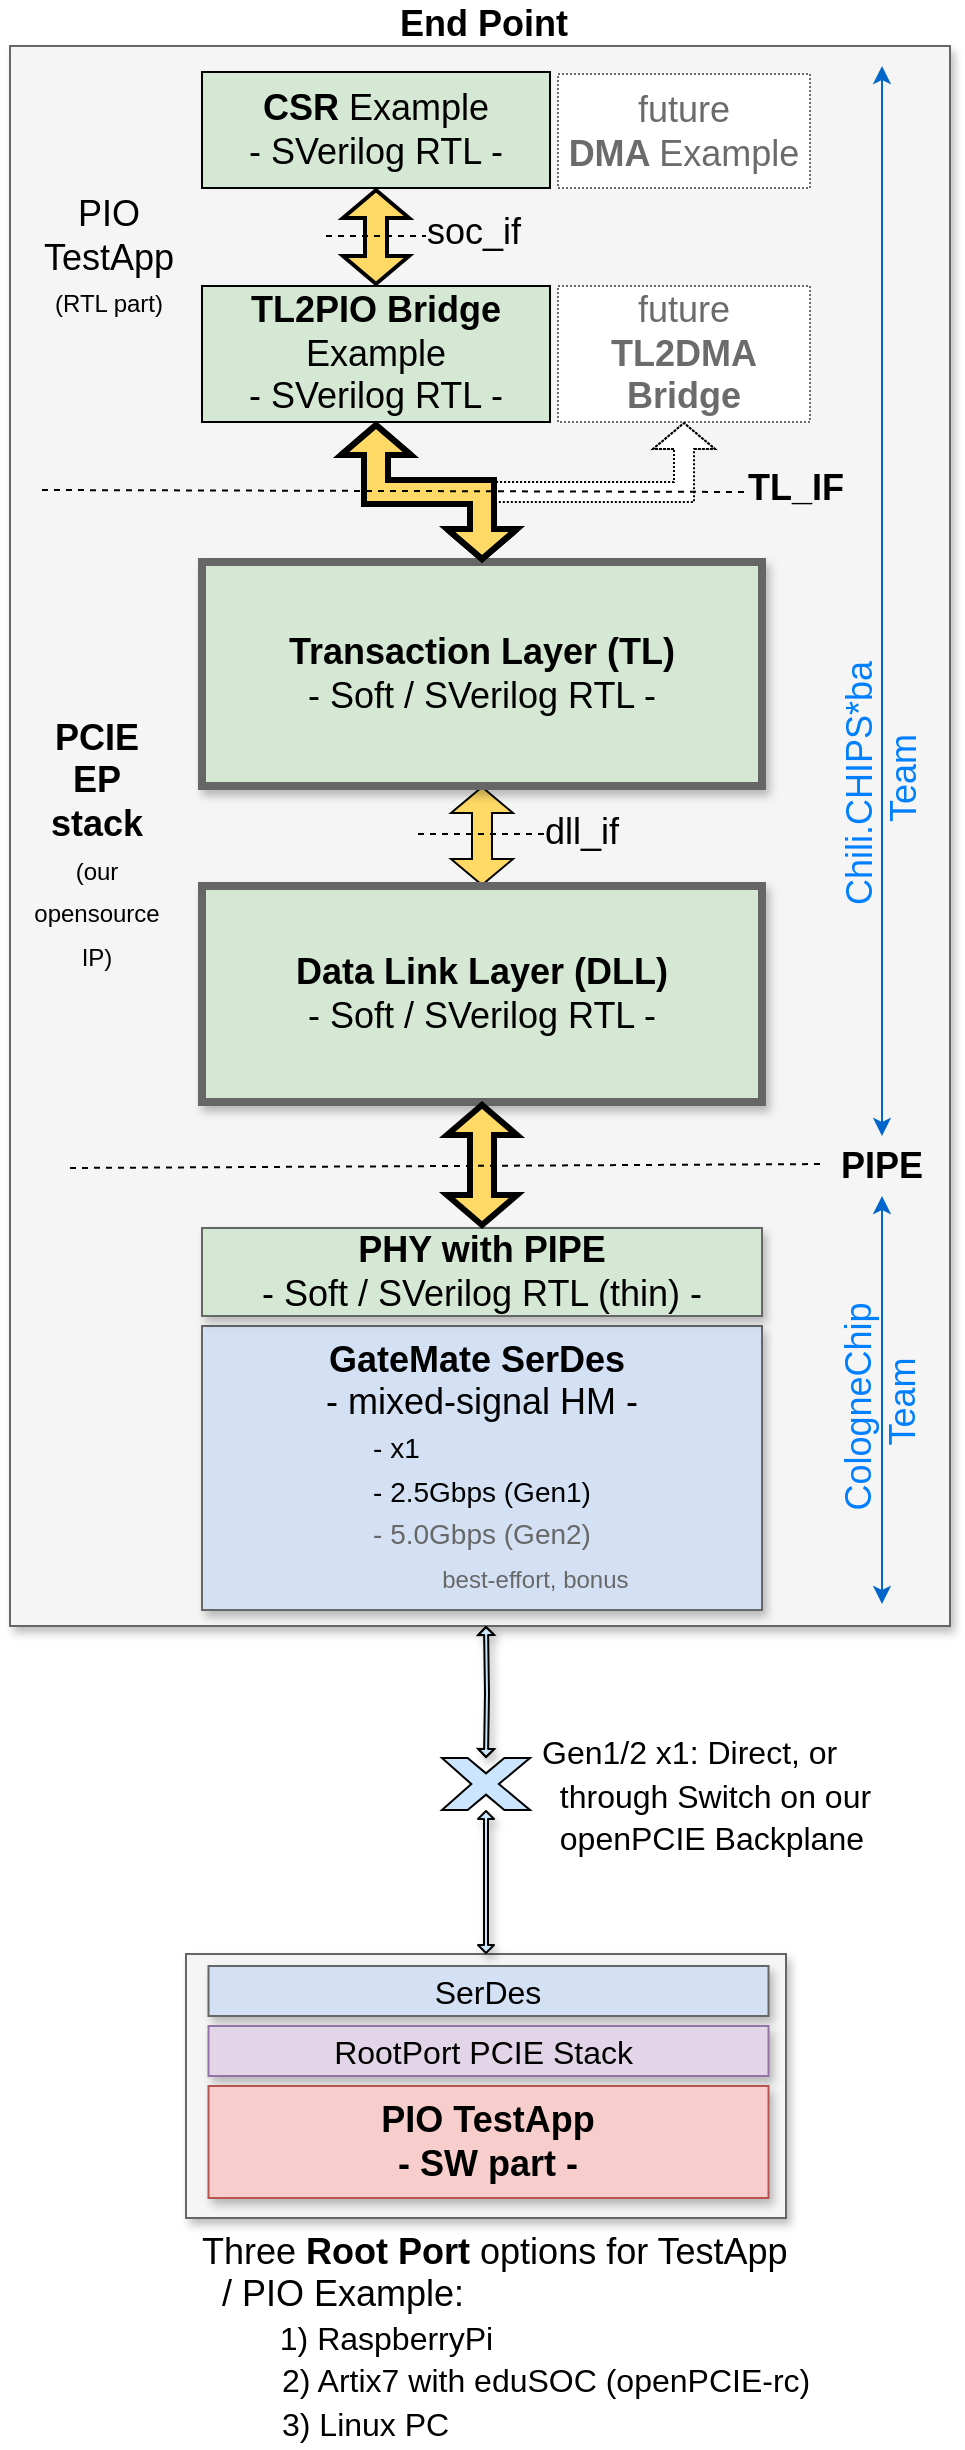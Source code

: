 <mxfile version="28.1.2">
  <diagram name="pcie-ep-top-stack" id="iVADKCF5TQAQzMJhJC40">
    <mxGraphModel dx="1288" dy="1110" grid="1" gridSize="10" guides="1" tooltips="1" connect="1" arrows="1" fold="1" page="1" pageScale="1.5" pageWidth="1169" pageHeight="826" background="none" math="0" shadow="0">
      <root>
        <mxCell id="AeBB8-sio0Yl_H-ksZP_-0" style=";html=1;" />
        <mxCell id="AeBB8-sio0Yl_H-ksZP_-1" style=";html=1;" parent="AeBB8-sio0Yl_H-ksZP_-0" />
        <mxCell id="LsGX81n7NlMfj71uOgEh-21" value="" style="whiteSpace=wrap;html=1;shadow=1;fontSize=18;fillColor=#f5f5f5;strokeColor=#666666;fontColor=#333333;" parent="AeBB8-sio0Yl_H-ksZP_-1" vertex="1">
          <mxGeometry x="114" y="987" width="300" height="132" as="geometry" />
        </mxCell>
        <mxCell id="Jr1wNBjs-3OzKCK7sR3b-0" value="" style="whiteSpace=wrap;html=1;shadow=1;fontSize=18;fillColor=#f5f5f5;strokeColor=#666666;fontColor=#333333;" parent="AeBB8-sio0Yl_H-ksZP_-1" vertex="1">
          <mxGeometry x="26" y="33" width="470" height="790" as="geometry" />
        </mxCell>
        <mxCell id="0kSYVy-Y1JwLHe2bQv9W-3" style="edgeStyle=orthogonalEdgeStyle;rounded=0;orthogonalLoop=1;jettySize=auto;html=1;exitX=0.25;exitY=0;exitDx=0;exitDy=0;entryX=0.25;entryY=1;entryDx=0;entryDy=0;dashed=1;endArrow=none;endFill=0;shape=flexArrow;endSize=3;startSize=3;fillColor=#FFD966;" parent="AeBB8-sio0Yl_H-ksZP_-1" edge="1">
          <mxGeometry relative="1" as="geometry">
            <mxPoint x="265" y="410" as="targetPoint" />
          </mxGeometry>
        </mxCell>
        <mxCell id="0kSYVy-Y1JwLHe2bQv9W-4" style="edgeStyle=orthogonalEdgeStyle;rounded=0;orthogonalLoop=1;jettySize=auto;html=1;exitX=0.75;exitY=0;exitDx=0;exitDy=0;entryX=0.75;entryY=1;entryDx=0;entryDy=0;shape=flexArrow;endSize=3;startSize=3;fillColor=#A680B8;" parent="AeBB8-sio0Yl_H-ksZP_-1" edge="1">
          <mxGeometry relative="1" as="geometry">
            <mxPoint x="335" y="410" as="targetPoint" />
          </mxGeometry>
        </mxCell>
        <mxCell id="0kSYVy-Y1JwLHe2bQv9W-9" style="edgeStyle=orthogonalEdgeStyle;rounded=0;orthogonalLoop=1;jettySize=auto;html=1;exitX=0.25;exitY=1;exitDx=0;exitDy=0;entryX=0.25;entryY=0;entryDx=0;entryDy=0;shape=flexArrow;endSize=3;startSize=3;fillColor=#A680B8;" parent="AeBB8-sio0Yl_H-ksZP_-1" edge="1">
          <mxGeometry relative="1" as="geometry">
            <mxPoint x="435" y="350" as="targetPoint" />
          </mxGeometry>
        </mxCell>
        <mxCell id="0kSYVy-Y1JwLHe2bQv9W-10" style="edgeStyle=orthogonalEdgeStyle;rounded=0;orthogonalLoop=1;jettySize=auto;html=1;exitX=0.75;exitY=1;exitDx=0;exitDy=0;entryX=0.75;entryY=0;entryDx=0;entryDy=0;dashed=1;endArrow=none;endFill=0;shape=flexArrow;endSize=3;startSize=3;fillColor=#FFD966;" parent="AeBB8-sio0Yl_H-ksZP_-1" edge="1">
          <mxGeometry relative="1" as="geometry">
            <mxPoint x="505" y="350" as="targetPoint" />
          </mxGeometry>
        </mxCell>
        <mxCell id="0kSYVy-Y1JwLHe2bQv9W-11" style="edgeStyle=orthogonalEdgeStyle;rounded=0;orthogonalLoop=1;jettySize=auto;html=1;exitX=0.25;exitY=1;exitDx=0;exitDy=0;entryX=0.25;entryY=0;entryDx=0;entryDy=0;shape=flexArrow;endSize=3;startSize=3;fillColor=#A680B8;" parent="AeBB8-sio0Yl_H-ksZP_-1" edge="1">
          <mxGeometry relative="1" as="geometry">
            <mxPoint x="435" y="440" as="targetPoint" />
          </mxGeometry>
        </mxCell>
        <mxCell id="0kSYVy-Y1JwLHe2bQv9W-12" style="edgeStyle=orthogonalEdgeStyle;rounded=0;orthogonalLoop=1;jettySize=auto;html=1;exitX=0.75;exitY=1;exitDx=0;exitDy=0;entryX=0.75;entryY=0;entryDx=0;entryDy=0;dashed=1;endArrow=none;endFill=0;shape=flexArrow;endSize=3;startSize=3;fillColor=#FFD966;" parent="AeBB8-sio0Yl_H-ksZP_-1" edge="1">
          <mxGeometry relative="1" as="geometry">
            <mxPoint x="505" y="440" as="targetPoint" />
          </mxGeometry>
        </mxCell>
        <mxCell id="0kSYVy-Y1JwLHe2bQv9W-5" style="edgeStyle=orthogonalEdgeStyle;rounded=0;orthogonalLoop=1;jettySize=auto;html=1;exitX=0.25;exitY=0;exitDx=0;exitDy=0;entryX=0.25;entryY=1;entryDx=0;entryDy=0;dashed=1;endArrow=none;endFill=0;shape=flexArrow;fillColor=#FFD966;" parent="AeBB8-sio0Yl_H-ksZP_-1" edge="1">
          <mxGeometry relative="1" as="geometry">
            <mxPoint x="265" y="320" as="targetPoint" />
          </mxGeometry>
        </mxCell>
        <mxCell id="0kSYVy-Y1JwLHe2bQv9W-6" style="edgeStyle=orthogonalEdgeStyle;rounded=0;orthogonalLoop=1;jettySize=auto;html=1;exitX=0.75;exitY=0;exitDx=0;exitDy=0;entryX=0.75;entryY=1;entryDx=0;entryDy=0;shape=flexArrow;endSize=3;startSize=3;fillColor=#A680B8;" parent="AeBB8-sio0Yl_H-ksZP_-1" edge="1">
          <mxGeometry relative="1" as="geometry">
            <mxPoint x="335" y="320" as="targetPoint" />
          </mxGeometry>
        </mxCell>
        <mxCell id="0kSYVy-Y1JwLHe2bQv9W-7" style="edgeStyle=orthogonalEdgeStyle;rounded=0;orthogonalLoop=1;jettySize=auto;html=1;exitX=1;exitY=0.25;exitDx=0;exitDy=0;entryX=0;entryY=0.25;entryDx=0;entryDy=0;dashed=1;shape=flexArrow;endSize=3;startSize=3;fillColor=#FFD966;" parent="AeBB8-sio0Yl_H-ksZP_-1" edge="1">
          <mxGeometry relative="1" as="geometry">
            <mxPoint x="370" y="275" as="sourcePoint" />
          </mxGeometry>
        </mxCell>
        <mxCell id="0kSYVy-Y1JwLHe2bQv9W-8" style="edgeStyle=orthogonalEdgeStyle;rounded=0;orthogonalLoop=1;jettySize=auto;html=1;exitX=1;exitY=0.75;exitDx=0;exitDy=0;entryX=0;entryY=0.75;entryDx=0;entryDy=0;shape=flexArrow;endSize=3;startSize=3;fillColor=#A680B8;" parent="AeBB8-sio0Yl_H-ksZP_-1" edge="1">
          <mxGeometry relative="1" as="geometry">
            <mxPoint x="370" y="305" as="sourcePoint" />
          </mxGeometry>
        </mxCell>
        <mxCell id="UBBNeBkAg1hyHC5WGzaB-0" value="&lt;b&gt;PCIE&lt;/b&gt;&lt;div&gt;&lt;b&gt;EP stack&lt;/b&gt;&lt;/div&gt;&lt;div&gt;&lt;span style=&quot;font-size: 12px; background-color: transparent; color: light-dark(rgb(0, 0, 0), rgb(255, 255, 255));&quot;&gt;(our opensource IP)&lt;/span&gt;&lt;/div&gt;" style="text;html=1;align=center;verticalAlign=middle;whiteSpace=wrap;rounded=0;fontSize=18;" parent="AeBB8-sio0Yl_H-ksZP_-1" vertex="1">
          <mxGeometry x="38" y="363" width="63" height="140" as="geometry" />
        </mxCell>
        <mxCell id="0kSYVy-Y1JwLHe2bQv9W-13" style="edgeStyle=orthogonalEdgeStyle;rounded=0;orthogonalLoop=1;jettySize=auto;html=1;exitX=0.5;exitY=1;exitDx=0;exitDy=0;shape=flexArrow;endSize=4;startSize=4;fillColor=#FFD966;startArrow=block;" parent="AeBB8-sio0Yl_H-ksZP_-1" source="FPzUiwhHF7_pBEXh611t-2" target="X933TCw_-QwqKFYSolv7-0" edge="1">
          <mxGeometry relative="1" as="geometry">
            <mxPoint x="522" y="486" as="sourcePoint" />
            <mxPoint x="552.98" y="486.12" as="targetPoint" />
          </mxGeometry>
        </mxCell>
        <mxCell id="FPzUiwhHF7_pBEXh611t-2" value="&lt;b&gt;Transaction Layer (TL)&lt;/b&gt;&lt;br&gt;- Soft / SVerilog RTL -" style="whiteSpace=wrap;html=1;shadow=1;fontSize=18;fillColor=#D5E8D4;strokeColor=#666666;strokeWidth=4;" parent="AeBB8-sio0Yl_H-ksZP_-1" vertex="1">
          <mxGeometry x="122" y="291" width="280" height="112" as="geometry" />
        </mxCell>
        <mxCell id="FPzUiwhHF7_pBEXh611t-0" value="&lt;div style=&quot;&quot;&gt;&lt;span style=&quot;background-color: transparent; color: light-dark(rgb(0, 0, 0), rgb(255, 255, 255));&quot;&gt;&lt;b&gt;GateMate SerDes&amp;nbsp;&lt;/b&gt;&lt;br&gt;- mixed-signal HM -&lt;/span&gt;&lt;/div&gt;&lt;div&gt;&lt;font style=&quot;font-size: 14px;&quot;&gt;- x1&amp;nbsp; &amp;nbsp; &amp;nbsp; &amp;nbsp; &amp;nbsp; &amp;nbsp; &amp;nbsp; &amp;nbsp; &amp;nbsp; &amp;nbsp; &amp;nbsp;&amp;nbsp;&lt;br&gt;- 2.5Gbps (Gen1)&lt;/font&gt;&lt;/div&gt;&lt;div&gt;&lt;font style=&quot;font-size: 14px; color: rgb(104, 104, 104);&quot;&gt;- 5.0Gbps (Gen2)&lt;/font&gt;&lt;/div&gt;&lt;div&gt;&lt;font style=&quot;color: rgb(104, 104, 104);&quot;&gt;&lt;font style=&quot;font-size: 14px;&quot;&gt;&amp;nbsp; &amp;nbsp; &amp;nbsp; &amp;nbsp; &amp;nbsp; &amp;nbsp; &lt;/font&gt;&lt;font style=&quot;font-size: 12px;&quot;&gt;&amp;nbsp; best-effort, bonus&lt;/font&gt;&lt;/font&gt;&lt;/div&gt;" style="whiteSpace=wrap;html=1;shadow=1;fontSize=18;fillColor=#D4E1F5;strokeColor=#666666;align=center;" parent="AeBB8-sio0Yl_H-ksZP_-1" vertex="1">
          <mxGeometry x="122" y="673" width="280" height="142" as="geometry" />
        </mxCell>
        <mxCell id="cCnOBG8AQMa66YPJWPuT-0" value="&lt;b&gt;TL2PIO Bridge&lt;/b&gt; Example&lt;br&gt;- SVerilog RTL -" style="whiteSpace=wrap;html=1;shadow=0;fontSize=18;fillColor=#D5E8D4;strokeColor=default;" parent="AeBB8-sio0Yl_H-ksZP_-1" vertex="1">
          <mxGeometry x="122" y="153" width="174" height="68" as="geometry" />
        </mxCell>
        <mxCell id="X933TCw_-QwqKFYSolv7-0" value="&lt;b&gt;Data Link Layer (DLL)&lt;/b&gt;&lt;br&gt;- Soft / SVerilog RTL -" style="whiteSpace=wrap;html=1;shadow=1;fontSize=18;fillColor=#D5E8D4;strokeColor=#666666;strokeWidth=4;" parent="AeBB8-sio0Yl_H-ksZP_-1" vertex="1">
          <mxGeometry x="122" y="453" width="280" height="108" as="geometry" />
        </mxCell>
        <mxCell id="X933TCw_-QwqKFYSolv7-5" value="&lt;b&gt;PHY with PIPE&lt;/b&gt;&lt;br&gt;- Soft / SVerilog RTL (thin) -" style="whiteSpace=wrap;html=1;shadow=1;fontSize=18;fillColor=#D5E8D4;strokeColor=#666666;" parent="AeBB8-sio0Yl_H-ksZP_-1" vertex="1">
          <mxGeometry x="122" y="624" width="280" height="44" as="geometry" />
        </mxCell>
        <mxCell id="X933TCw_-QwqKFYSolv7-6" style="edgeStyle=orthogonalEdgeStyle;rounded=0;orthogonalLoop=1;jettySize=auto;html=1;exitX=0.5;exitY=1;exitDx=0;exitDy=0;shape=flexArrow;endSize=4;startSize=4;fillColor=#FFD966;entryX=0.5;entryY=0;entryDx=0;entryDy=0;startArrow=block;strokeWidth=3;" parent="AeBB8-sio0Yl_H-ksZP_-1" source="X933TCw_-QwqKFYSolv7-0" target="X933TCw_-QwqKFYSolv7-5" edge="1">
          <mxGeometry relative="1" as="geometry">
            <mxPoint x="262" y="561" as="sourcePoint" />
            <mxPoint x="262" y="591" as="targetPoint" />
          </mxGeometry>
        </mxCell>
        <mxCell id="X933TCw_-QwqKFYSolv7-8" value="" style="endArrow=none;dashed=1;html=1;rounded=0;" parent="AeBB8-sio0Yl_H-ksZP_-1" edge="1">
          <mxGeometry width="50" height="50" relative="1" as="geometry">
            <mxPoint x="56" y="594" as="sourcePoint" />
            <mxPoint x="434" y="592" as="targetPoint" />
          </mxGeometry>
        </mxCell>
        <mxCell id="X933TCw_-QwqKFYSolv7-9" value="&lt;b&gt;PIPE&lt;/b&gt;" style="text;html=1;align=center;verticalAlign=middle;whiteSpace=wrap;rounded=0;fontSize=18;" parent="AeBB8-sio0Yl_H-ksZP_-1" vertex="1">
          <mxGeometry x="437" y="578" width="50" height="30" as="geometry" />
        </mxCell>
        <mxCell id="X933TCw_-QwqKFYSolv7-10" value="CologneChip&amp;nbsp;&lt;div&gt;Team&lt;/div&gt;" style="text;html=1;align=center;verticalAlign=middle;whiteSpace=wrap;rounded=0;fontSize=18;rotation=-90;fontColor=#007FFF;" parent="AeBB8-sio0Yl_H-ksZP_-1" vertex="1">
          <mxGeometry x="404.25" y="686.75" width="113" height="47.5" as="geometry" />
        </mxCell>
        <mxCell id="X933TCw_-QwqKFYSolv7-11" value="" style="endArrow=classic;html=1;rounded=0;exitX=0.5;exitY=1;exitDx=0;exitDy=0;startArrow=classic;startFill=1;endFill=1;strokeColor=#0066CC;fontColor=#007FFF;" parent="AeBB8-sio0Yl_H-ksZP_-1" source="X933TCw_-QwqKFYSolv7-9" edge="1">
          <mxGeometry width="50" height="50" relative="1" as="geometry">
            <mxPoint x="392" y="581" as="sourcePoint" />
            <mxPoint x="462" y="812" as="targetPoint" />
          </mxGeometry>
        </mxCell>
        <mxCell id="X933TCw_-QwqKFYSolv7-14" value="Chili.CHIPS*ba&amp;nbsp;&lt;div&gt;Team&lt;/div&gt;" style="text;html=1;align=center;verticalAlign=middle;whiteSpace=wrap;rounded=0;fontSize=18;rotation=-90;fontColor=#007FFF;" parent="AeBB8-sio0Yl_H-ksZP_-1" vertex="1">
          <mxGeometry x="379" y="374" width="166" height="50" as="geometry" />
        </mxCell>
        <mxCell id="X933TCw_-QwqKFYSolv7-16" value="" style="endArrow=classic;html=1;rounded=0;startArrow=classic;startFill=1;endFill=1;strokeColor=#0066CC;fontColor=#007FFF;entryX=0.5;entryY=0;entryDx=0;entryDy=0;" parent="AeBB8-sio0Yl_H-ksZP_-1" target="X933TCw_-QwqKFYSolv7-9" edge="1">
          <mxGeometry width="50" height="50" relative="1" as="geometry">
            <mxPoint x="462" y="43" as="sourcePoint" />
            <mxPoint x="462" y="566" as="targetPoint" />
          </mxGeometry>
        </mxCell>
        <mxCell id="LsGX81n7NlMfj71uOgEh-1" value="&lt;b&gt;TL_IF&lt;/b&gt;" style="text;html=1;align=center;verticalAlign=middle;whiteSpace=wrap;rounded=0;fontSize=18;" parent="AeBB8-sio0Yl_H-ksZP_-1" vertex="1">
          <mxGeometry x="394.25" y="239" width="50" height="30" as="geometry" />
        </mxCell>
        <mxCell id="LsGX81n7NlMfj71uOgEh-3" value="PIO&lt;div&gt;TestApp&lt;/div&gt;&lt;div&gt;&lt;div&gt;&lt;font style=&quot;font-size: 12px;&quot;&gt;(RTL part)&lt;/font&gt;&lt;/div&gt;&lt;/div&gt;" style="text;html=1;align=center;verticalAlign=middle;whiteSpace=wrap;rounded=0;fontSize=18;" parent="AeBB8-sio0Yl_H-ksZP_-1" vertex="1">
          <mxGeometry x="44" y="84" width="63" height="110" as="geometry" />
        </mxCell>
        <mxCell id="LsGX81n7NlMfj71uOgEh-4" style="edgeStyle=orthogonalEdgeStyle;rounded=0;orthogonalLoop=1;jettySize=auto;html=1;exitX=0.5;exitY=0;exitDx=0;exitDy=0;startArrow=classic;startFill=1;endArrow=block;endFill=0;shape=flexArrow;endSize=4;startSize=4;fillColor=#FFD966;entryX=0.5;entryY=1;entryDx=0;entryDy=0;strokeWidth=2;" parent="AeBB8-sio0Yl_H-ksZP_-1" source="cCnOBG8AQMa66YPJWPuT-0" target="LsGX81n7NlMfj71uOgEh-5" edge="1">
          <mxGeometry relative="1" as="geometry">
            <mxPoint x="263" y="164" as="sourcePoint" />
            <mxPoint x="262" y="123" as="targetPoint" />
          </mxGeometry>
        </mxCell>
        <mxCell id="LsGX81n7NlMfj71uOgEh-5" value="&lt;b&gt;CSR&lt;/b&gt;&amp;nbsp;Example&lt;br&gt;- SVerilog RTL -" style="whiteSpace=wrap;html=1;shadow=0;fontSize=18;fillColor=#D5E8D4;strokeColor=default;" parent="AeBB8-sio0Yl_H-ksZP_-1" vertex="1">
          <mxGeometry x="122" y="46" width="174" height="58" as="geometry" />
        </mxCell>
        <mxCell id="LsGX81n7NlMfj71uOgEh-6" value="" style="endArrow=none;dashed=1;html=1;rounded=0;" parent="AeBB8-sio0Yl_H-ksZP_-1" edge="1">
          <mxGeometry width="50" height="50" relative="1" as="geometry">
            <mxPoint x="184" y="128" as="sourcePoint" />
            <mxPoint x="234" y="128" as="targetPoint" />
          </mxGeometry>
        </mxCell>
        <mxCell id="LsGX81n7NlMfj71uOgEh-7" value="soc_if" style="text;html=1;align=center;verticalAlign=middle;whiteSpace=wrap;rounded=0;fontSize=18;" parent="AeBB8-sio0Yl_H-ksZP_-1" vertex="1">
          <mxGeometry x="228" y="111" width="60" height="30" as="geometry" />
        </mxCell>
        <mxCell id="LsGX81n7NlMfj71uOgEh-8" value="" style="endArrow=none;dashed=1;html=1;rounded=0;" parent="AeBB8-sio0Yl_H-ksZP_-1" edge="1">
          <mxGeometry width="50" height="50" relative="1" as="geometry">
            <mxPoint x="230" y="427" as="sourcePoint" />
            <mxPoint x="294" y="427" as="targetPoint" />
          </mxGeometry>
        </mxCell>
        <mxCell id="LsGX81n7NlMfj71uOgEh-9" value="dll_if" style="text;html=1;align=center;verticalAlign=middle;whiteSpace=wrap;rounded=0;fontSize=18;" parent="AeBB8-sio0Yl_H-ksZP_-1" vertex="1">
          <mxGeometry x="282" y="411" width="60" height="30" as="geometry" />
        </mxCell>
        <mxCell id="LsGX81n7NlMfj71uOgEh-10" value="&lt;b&gt;End Point&lt;/b&gt;" style="text;html=1;align=center;verticalAlign=middle;whiteSpace=wrap;rounded=0;fontSize=18;" parent="AeBB8-sio0Yl_H-ksZP_-1" vertex="1">
          <mxGeometry x="208" y="10" width="110" height="23" as="geometry" />
        </mxCell>
        <mxCell id="LsGX81n7NlMfj71uOgEh-11" style="edgeStyle=orthogonalEdgeStyle;rounded=1;orthogonalLoop=1;jettySize=auto;html=1;exitX=0.5;exitY=1;exitDx=0;exitDy=0;shape=flexArrow;endSize=1;startSize=1;fillColor=#CCE5FF;entryX=0.5;entryY=0;entryDx=0;entryDy=0;startArrow=block;shadow=1;width=2;startWidth=5;endWidth=5;spacing=1;" parent="AeBB8-sio0Yl_H-ksZP_-1" source="LsGX81n7NlMfj71uOgEh-24" target="LsGX81n7NlMfj71uOgEh-21" edge="1">
          <mxGeometry relative="1" as="geometry">
            <mxPoint x="263" y="814" as="sourcePoint" />
            <mxPoint x="263" y="877" as="targetPoint" />
          </mxGeometry>
        </mxCell>
        <mxCell id="LsGX81n7NlMfj71uOgEh-12" value="&lt;font style=&quot;color: rgb(107, 107, 107);&quot;&gt;future&lt;/font&gt;&lt;div&gt;&lt;b&gt;&lt;font style=&quot;color: rgb(107, 107, 107);&quot;&gt;TL2DMA Bridge&lt;/font&gt;&lt;/b&gt;&lt;/div&gt;" style="whiteSpace=wrap;html=1;shadow=0;fontSize=18;fillColor=#FFFFFF;strokeColor=#6B6B6B;dashed=1;dashPattern=1 1;" parent="AeBB8-sio0Yl_H-ksZP_-1" vertex="1">
          <mxGeometry x="300" y="153" width="126" height="68" as="geometry" />
        </mxCell>
        <mxCell id="LsGX81n7NlMfj71uOgEh-16" style="edgeStyle=orthogonalEdgeStyle;rounded=0;orthogonalLoop=1;jettySize=auto;html=1;startArrow=classic;startFill=1;endArrow=block;endFill=0;shape=flexArrow;endSize=4;startSize=4;fillColor=#FFFFFF;strokeWidth=1;exitX=0.5;exitY=0;exitDx=0;exitDy=0;dashed=1;dashPattern=1 1;" parent="AeBB8-sio0Yl_H-ksZP_-1" source="FPzUiwhHF7_pBEXh611t-2" target="LsGX81n7NlMfj71uOgEh-12" edge="1">
          <mxGeometry relative="1" as="geometry">
            <mxPoint x="266" y="283" as="sourcePoint" />
            <mxPoint x="206" y="243" as="targetPoint" />
          </mxGeometry>
        </mxCell>
        <mxCell id="4keF-OSWOWsRNEGEbGln-13" style="edgeStyle=orthogonalEdgeStyle;rounded=0;orthogonalLoop=1;jettySize=auto;html=1;exitX=0.5;exitY=0;exitDx=0;exitDy=0;entryX=0.5;entryY=1;entryDx=0;entryDy=0;startArrow=classic;startFill=1;endArrow=block;endFill=0;shape=flexArrow;endSize=4;startSize=4;fillColor=#FFD966;strokeWidth=3;" parent="AeBB8-sio0Yl_H-ksZP_-1" source="FPzUiwhHF7_pBEXh611t-2" target="cCnOBG8AQMa66YPJWPuT-0" edge="1">
          <mxGeometry relative="1" as="geometry" />
        </mxCell>
        <mxCell id="LsGX81n7NlMfj71uOgEh-17" value="&lt;font style=&quot;color: rgb(107, 107, 107);&quot;&gt;future&lt;/font&gt;&lt;div&gt;&lt;font style=&quot;color: rgb(107, 107, 107);&quot;&gt;&lt;b&gt;DMA &lt;/b&gt;Example&lt;/font&gt;&lt;/div&gt;" style="whiteSpace=wrap;html=1;shadow=0;fontSize=18;fillColor=#FFFFFF;strokeColor=#6B6B6B;dashed=1;dashPattern=1 1;" parent="AeBB8-sio0Yl_H-ksZP_-1" vertex="1">
          <mxGeometry x="300" y="47" width="126" height="57" as="geometry" />
        </mxCell>
        <mxCell id="OlcDU-nbh-58OPeF0slU-0" value="" style="endArrow=none;dashed=1;html=1;rounded=0;entryX=0;entryY=0.5;entryDx=0;entryDy=0;" parent="AeBB8-sio0Yl_H-ksZP_-1" edge="1">
          <mxGeometry width="50" height="50" relative="1" as="geometry">
            <mxPoint x="42" y="255" as="sourcePoint" />
            <mxPoint x="394.25" y="256" as="targetPoint" />
          </mxGeometry>
        </mxCell>
        <mxCell id="LsGX81n7NlMfj71uOgEh-18" value="&lt;div style=&quot;&quot;&gt;&lt;span style=&quot;background-color: transparent; color: light-dark(rgb(0, 0, 0), rgb(255, 255, 255));&quot;&gt;&lt;font style=&quot;font-size: 16px;&quot;&gt;SerDes&lt;/font&gt;&lt;br&gt;&lt;/span&gt;&lt;/div&gt;" style="whiteSpace=wrap;html=1;shadow=1;fontSize=18;fillColor=#D4E1F5;strokeColor=#666666;align=center;" parent="AeBB8-sio0Yl_H-ksZP_-1" vertex="1">
          <mxGeometry x="125.25" y="993" width="280" height="25" as="geometry" />
        </mxCell>
        <mxCell id="LsGX81n7NlMfj71uOgEh-19" value="&lt;div style=&quot;&quot;&gt;&lt;span style=&quot;background-color: transparent; color: light-dark(rgb(0, 0, 0), rgb(255, 255, 255));&quot;&gt;&lt;font style=&quot;font-size: 16px;&quot;&gt;RootPort PCIE Stack&amp;nbsp;&lt;/font&gt;&lt;br&gt;&lt;/span&gt;&lt;/div&gt;" style="whiteSpace=wrap;html=1;shadow=1;fontSize=18;fillColor=#e1d5e7;strokeColor=#9673a6;align=center;" parent="AeBB8-sio0Yl_H-ksZP_-1" vertex="1">
          <mxGeometry x="125.25" y="1023" width="280" height="25" as="geometry" />
        </mxCell>
        <mxCell id="LsGX81n7NlMfj71uOgEh-20" value="&lt;div style=&quot;&quot;&gt;&lt;span style=&quot;background-color: transparent; color: light-dark(rgb(0, 0, 0), rgb(255, 255, 255));&quot;&gt;&lt;font&gt;&lt;b style=&quot;&quot;&gt;PIO TestApp&lt;/b&gt;&lt;/font&gt;&lt;/span&gt;&lt;/div&gt;&lt;div style=&quot;&quot;&gt;&lt;span style=&quot;background-color: transparent; color: light-dark(rgb(0, 0, 0), rgb(255, 255, 255));&quot;&gt;&lt;font&gt;&lt;b style=&quot;&quot;&gt;- SW part -&lt;/b&gt;&lt;/font&gt;&lt;br&gt;&lt;/span&gt;&lt;/div&gt;" style="whiteSpace=wrap;html=1;shadow=1;fontSize=18;fillColor=#f8cecc;strokeColor=#b85450;align=center;" parent="AeBB8-sio0Yl_H-ksZP_-1" vertex="1">
          <mxGeometry x="125.25" y="1053" width="280" height="56" as="geometry" />
        </mxCell>
        <mxCell id="LsGX81n7NlMfj71uOgEh-22" value="Three&lt;b&gt; Root Port&lt;/b&gt; options for TestApp&lt;div&gt;&amp;nbsp; / PIO Example:&lt;br&gt;&amp;nbsp; &amp;nbsp; &amp;nbsp;&amp;nbsp;&lt;font style=&quot;font-size: 16px;&quot;&gt;&amp;nbsp; 1)&amp;nbsp;&lt;font style=&quot;&quot;&gt;RaspberryPi&lt;/font&gt;&lt;/font&gt;&lt;div style=&quot;&quot;&gt;&lt;font style=&quot;font-size: 16px;&quot;&gt;&amp;nbsp; &amp;nbsp; &amp;nbsp; &amp;nbsp; &amp;nbsp;2) Artix7 with eduSOC (openPCIE-rc)&lt;/font&gt;&lt;/div&gt;&lt;div style=&quot;&quot;&gt;&lt;font style=&quot;font-size: 16px;&quot;&gt;&amp;nbsp; &amp;nbsp; &amp;nbsp; &amp;nbsp; &amp;nbsp;3) Linux PC&lt;/font&gt;&lt;/div&gt;&lt;/div&gt;" style="text;html=1;align=left;verticalAlign=middle;whiteSpace=wrap;rounded=0;fontSize=18;" parent="AeBB8-sio0Yl_H-ksZP_-1" vertex="1">
          <mxGeometry x="120" y="1124" width="310" height="110" as="geometry" />
        </mxCell>
        <mxCell id="LsGX81n7NlMfj71uOgEh-23" value="&lt;font style=&quot;font-size: 16px;&quot;&gt;Gen1/2 x1: D&lt;span style=&quot;background-color: transparent; color: light-dark(rgb(0, 0, 0), rgb(255, 255, 255));&quot;&gt;irect, or&lt;/span&gt;&lt;/font&gt;&lt;div&gt;&lt;span style=&quot;background-color: transparent; color: light-dark(rgb(0, 0, 0), rgb(255, 255, 255));&quot;&gt;&lt;font style=&quot;font-size: 16px;&quot;&gt;&amp;nbsp; through Switch on our&lt;br&gt;&amp;nbsp; openPCIE Backplane&lt;/font&gt;&lt;/span&gt;&lt;/div&gt;" style="text;html=1;align=left;verticalAlign=middle;whiteSpace=wrap;rounded=0;fontSize=18;" parent="AeBB8-sio0Yl_H-ksZP_-1" vertex="1">
          <mxGeometry x="290" y="883" width="188" height="50" as="geometry" />
        </mxCell>
        <mxCell id="LsGX81n7NlMfj71uOgEh-25" value="" style="edgeStyle=orthogonalEdgeStyle;rounded=1;orthogonalLoop=1;jettySize=auto;html=1;shape=flexArrow;endSize=1;startSize=1;fillColor=#CCE5FF;entryX=0.5;entryY=0;entryDx=0;entryDy=0;startArrow=block;shadow=1;width=2;startWidth=5;endWidth=5;spacing=1;" parent="AeBB8-sio0Yl_H-ksZP_-1" target="LsGX81n7NlMfj71uOgEh-24" edge="1">
          <mxGeometry relative="1" as="geometry">
            <mxPoint x="264" y="823" as="sourcePoint" />
            <mxPoint x="264" y="908" as="targetPoint" />
          </mxGeometry>
        </mxCell>
        <mxCell id="LsGX81n7NlMfj71uOgEh-24" value="" style="verticalLabelPosition=bottom;verticalAlign=top;html=1;shape=mxgraph.basic.x;spacing=1;fillColor=#CCE5FF;" parent="AeBB8-sio0Yl_H-ksZP_-1" vertex="1">
          <mxGeometry x="242" y="889" width="44" height="26" as="geometry" />
        </mxCell>
      </root>
    </mxGraphModel>
  </diagram>
</mxfile>
